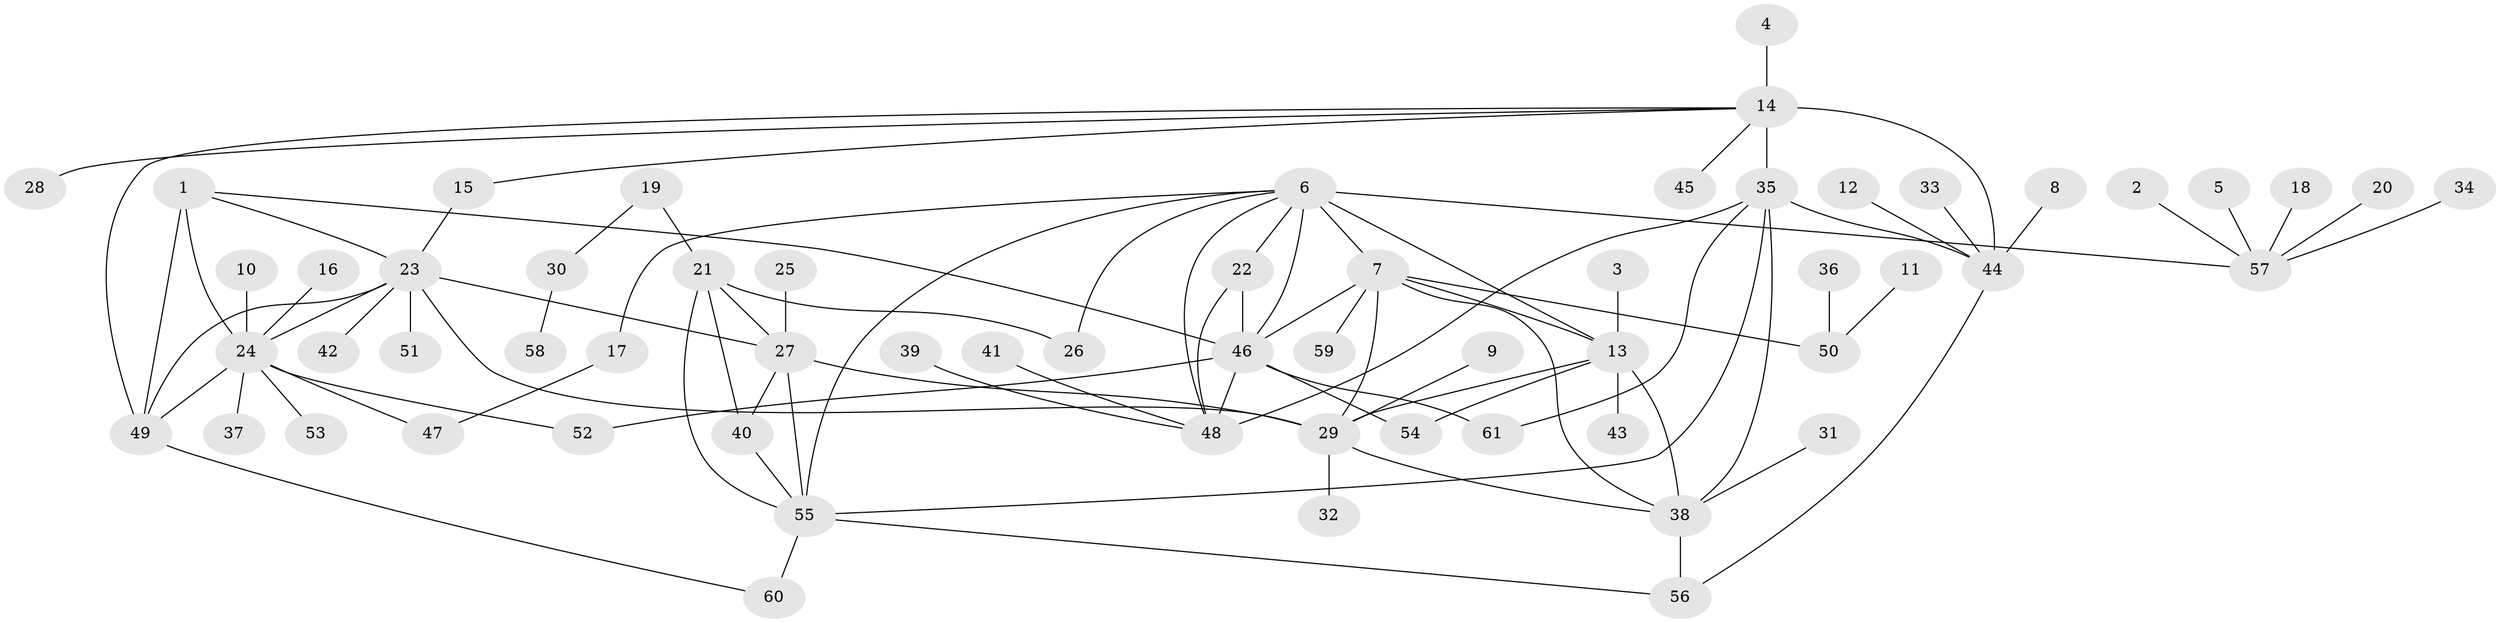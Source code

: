 // original degree distribution, {5: 0.04878048780487805, 13: 0.008130081300813009, 12: 0.016260162601626018, 9: 0.032520325203252036, 6: 0.032520325203252036, 8: 0.04065040650406504, 7: 0.04065040650406504, 11: 0.024390243902439025, 10: 0.016260162601626018, 1: 0.5528455284552846, 4: 0.024390243902439025, 3: 0.024390243902439025, 2: 0.13821138211382114}
// Generated by graph-tools (version 1.1) at 2025/02/03/09/25 03:02:41]
// undirected, 61 vertices, 90 edges
graph export_dot {
graph [start="1"]
  node [color=gray90,style=filled];
  1;
  2;
  3;
  4;
  5;
  6;
  7;
  8;
  9;
  10;
  11;
  12;
  13;
  14;
  15;
  16;
  17;
  18;
  19;
  20;
  21;
  22;
  23;
  24;
  25;
  26;
  27;
  28;
  29;
  30;
  31;
  32;
  33;
  34;
  35;
  36;
  37;
  38;
  39;
  40;
  41;
  42;
  43;
  44;
  45;
  46;
  47;
  48;
  49;
  50;
  51;
  52;
  53;
  54;
  55;
  56;
  57;
  58;
  59;
  60;
  61;
  1 -- 23 [weight=3.0];
  1 -- 24 [weight=3.0];
  1 -- 46 [weight=1.0];
  1 -- 49 [weight=3.0];
  2 -- 57 [weight=1.0];
  3 -- 13 [weight=1.0];
  4 -- 14 [weight=1.0];
  5 -- 57 [weight=1.0];
  6 -- 7 [weight=1.0];
  6 -- 13 [weight=1.0];
  6 -- 17 [weight=1.0];
  6 -- 22 [weight=1.0];
  6 -- 26 [weight=1.0];
  6 -- 46 [weight=3.0];
  6 -- 48 [weight=1.0];
  6 -- 55 [weight=1.0];
  6 -- 57 [weight=1.0];
  7 -- 13 [weight=2.0];
  7 -- 29 [weight=1.0];
  7 -- 38 [weight=2.0];
  7 -- 46 [weight=1.0];
  7 -- 50 [weight=1.0];
  7 -- 59 [weight=1.0];
  8 -- 44 [weight=1.0];
  9 -- 29 [weight=1.0];
  10 -- 24 [weight=1.0];
  11 -- 50 [weight=1.0];
  12 -- 44 [weight=1.0];
  13 -- 29 [weight=2.0];
  13 -- 38 [weight=4.0];
  13 -- 43 [weight=1.0];
  13 -- 54 [weight=1.0];
  14 -- 15 [weight=1.0];
  14 -- 28 [weight=1.0];
  14 -- 35 [weight=3.0];
  14 -- 44 [weight=6.0];
  14 -- 45 [weight=1.0];
  14 -- 49 [weight=1.0];
  15 -- 23 [weight=1.0];
  16 -- 24 [weight=1.0];
  17 -- 47 [weight=1.0];
  18 -- 57 [weight=1.0];
  19 -- 21 [weight=1.0];
  19 -- 30 [weight=1.0];
  20 -- 57 [weight=1.0];
  21 -- 26 [weight=1.0];
  21 -- 27 [weight=2.0];
  21 -- 40 [weight=2.0];
  21 -- 55 [weight=1.0];
  22 -- 46 [weight=3.0];
  22 -- 48 [weight=1.0];
  23 -- 24 [weight=1.0];
  23 -- 27 [weight=1.0];
  23 -- 29 [weight=1.0];
  23 -- 42 [weight=1.0];
  23 -- 49 [weight=1.0];
  23 -- 51 [weight=1.0];
  24 -- 37 [weight=1.0];
  24 -- 47 [weight=1.0];
  24 -- 49 [weight=1.0];
  24 -- 52 [weight=1.0];
  24 -- 53 [weight=1.0];
  25 -- 27 [weight=1.0];
  27 -- 29 [weight=1.0];
  27 -- 40 [weight=4.0];
  27 -- 55 [weight=2.0];
  29 -- 32 [weight=1.0];
  29 -- 38 [weight=2.0];
  30 -- 58 [weight=1.0];
  31 -- 38 [weight=1.0];
  33 -- 44 [weight=1.0];
  34 -- 57 [weight=1.0];
  35 -- 38 [weight=1.0];
  35 -- 44 [weight=2.0];
  35 -- 48 [weight=1.0];
  35 -- 55 [weight=1.0];
  35 -- 61 [weight=1.0];
  36 -- 50 [weight=1.0];
  38 -- 56 [weight=1.0];
  39 -- 48 [weight=1.0];
  40 -- 55 [weight=2.0];
  41 -- 48 [weight=1.0];
  44 -- 56 [weight=1.0];
  46 -- 48 [weight=3.0];
  46 -- 52 [weight=1.0];
  46 -- 54 [weight=1.0];
  46 -- 61 [weight=1.0];
  49 -- 60 [weight=1.0];
  55 -- 56 [weight=1.0];
  55 -- 60 [weight=1.0];
}
